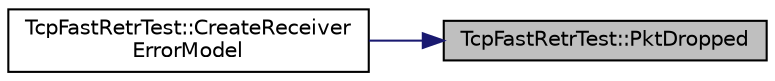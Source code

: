 digraph "TcpFastRetrTest::PktDropped"
{
 // LATEX_PDF_SIZE
  edge [fontname="Helvetica",fontsize="10",labelfontname="Helvetica",labelfontsize="10"];
  node [fontname="Helvetica",fontsize="10",shape=record];
  rankdir="RL";
  Node1 [label="TcpFastRetrTest::PktDropped",height=0.2,width=0.4,color="black", fillcolor="grey75", style="filled", fontcolor="black",tooltip="Check if the packet being dropped is the right one."];
  Node1 -> Node2 [dir="back",color="midnightblue",fontsize="10",style="solid",fontname="Helvetica"];
  Node2 [label="TcpFastRetrTest::CreateReceiver\lErrorModel",height=0.2,width=0.4,color="black", fillcolor="white", style="filled",URL="$class_tcp_fast_retr_test.html#a42205ea481c029c1f7202d0eba41e098",tooltip="Create and return the error model to install in the receiver node."];
}
